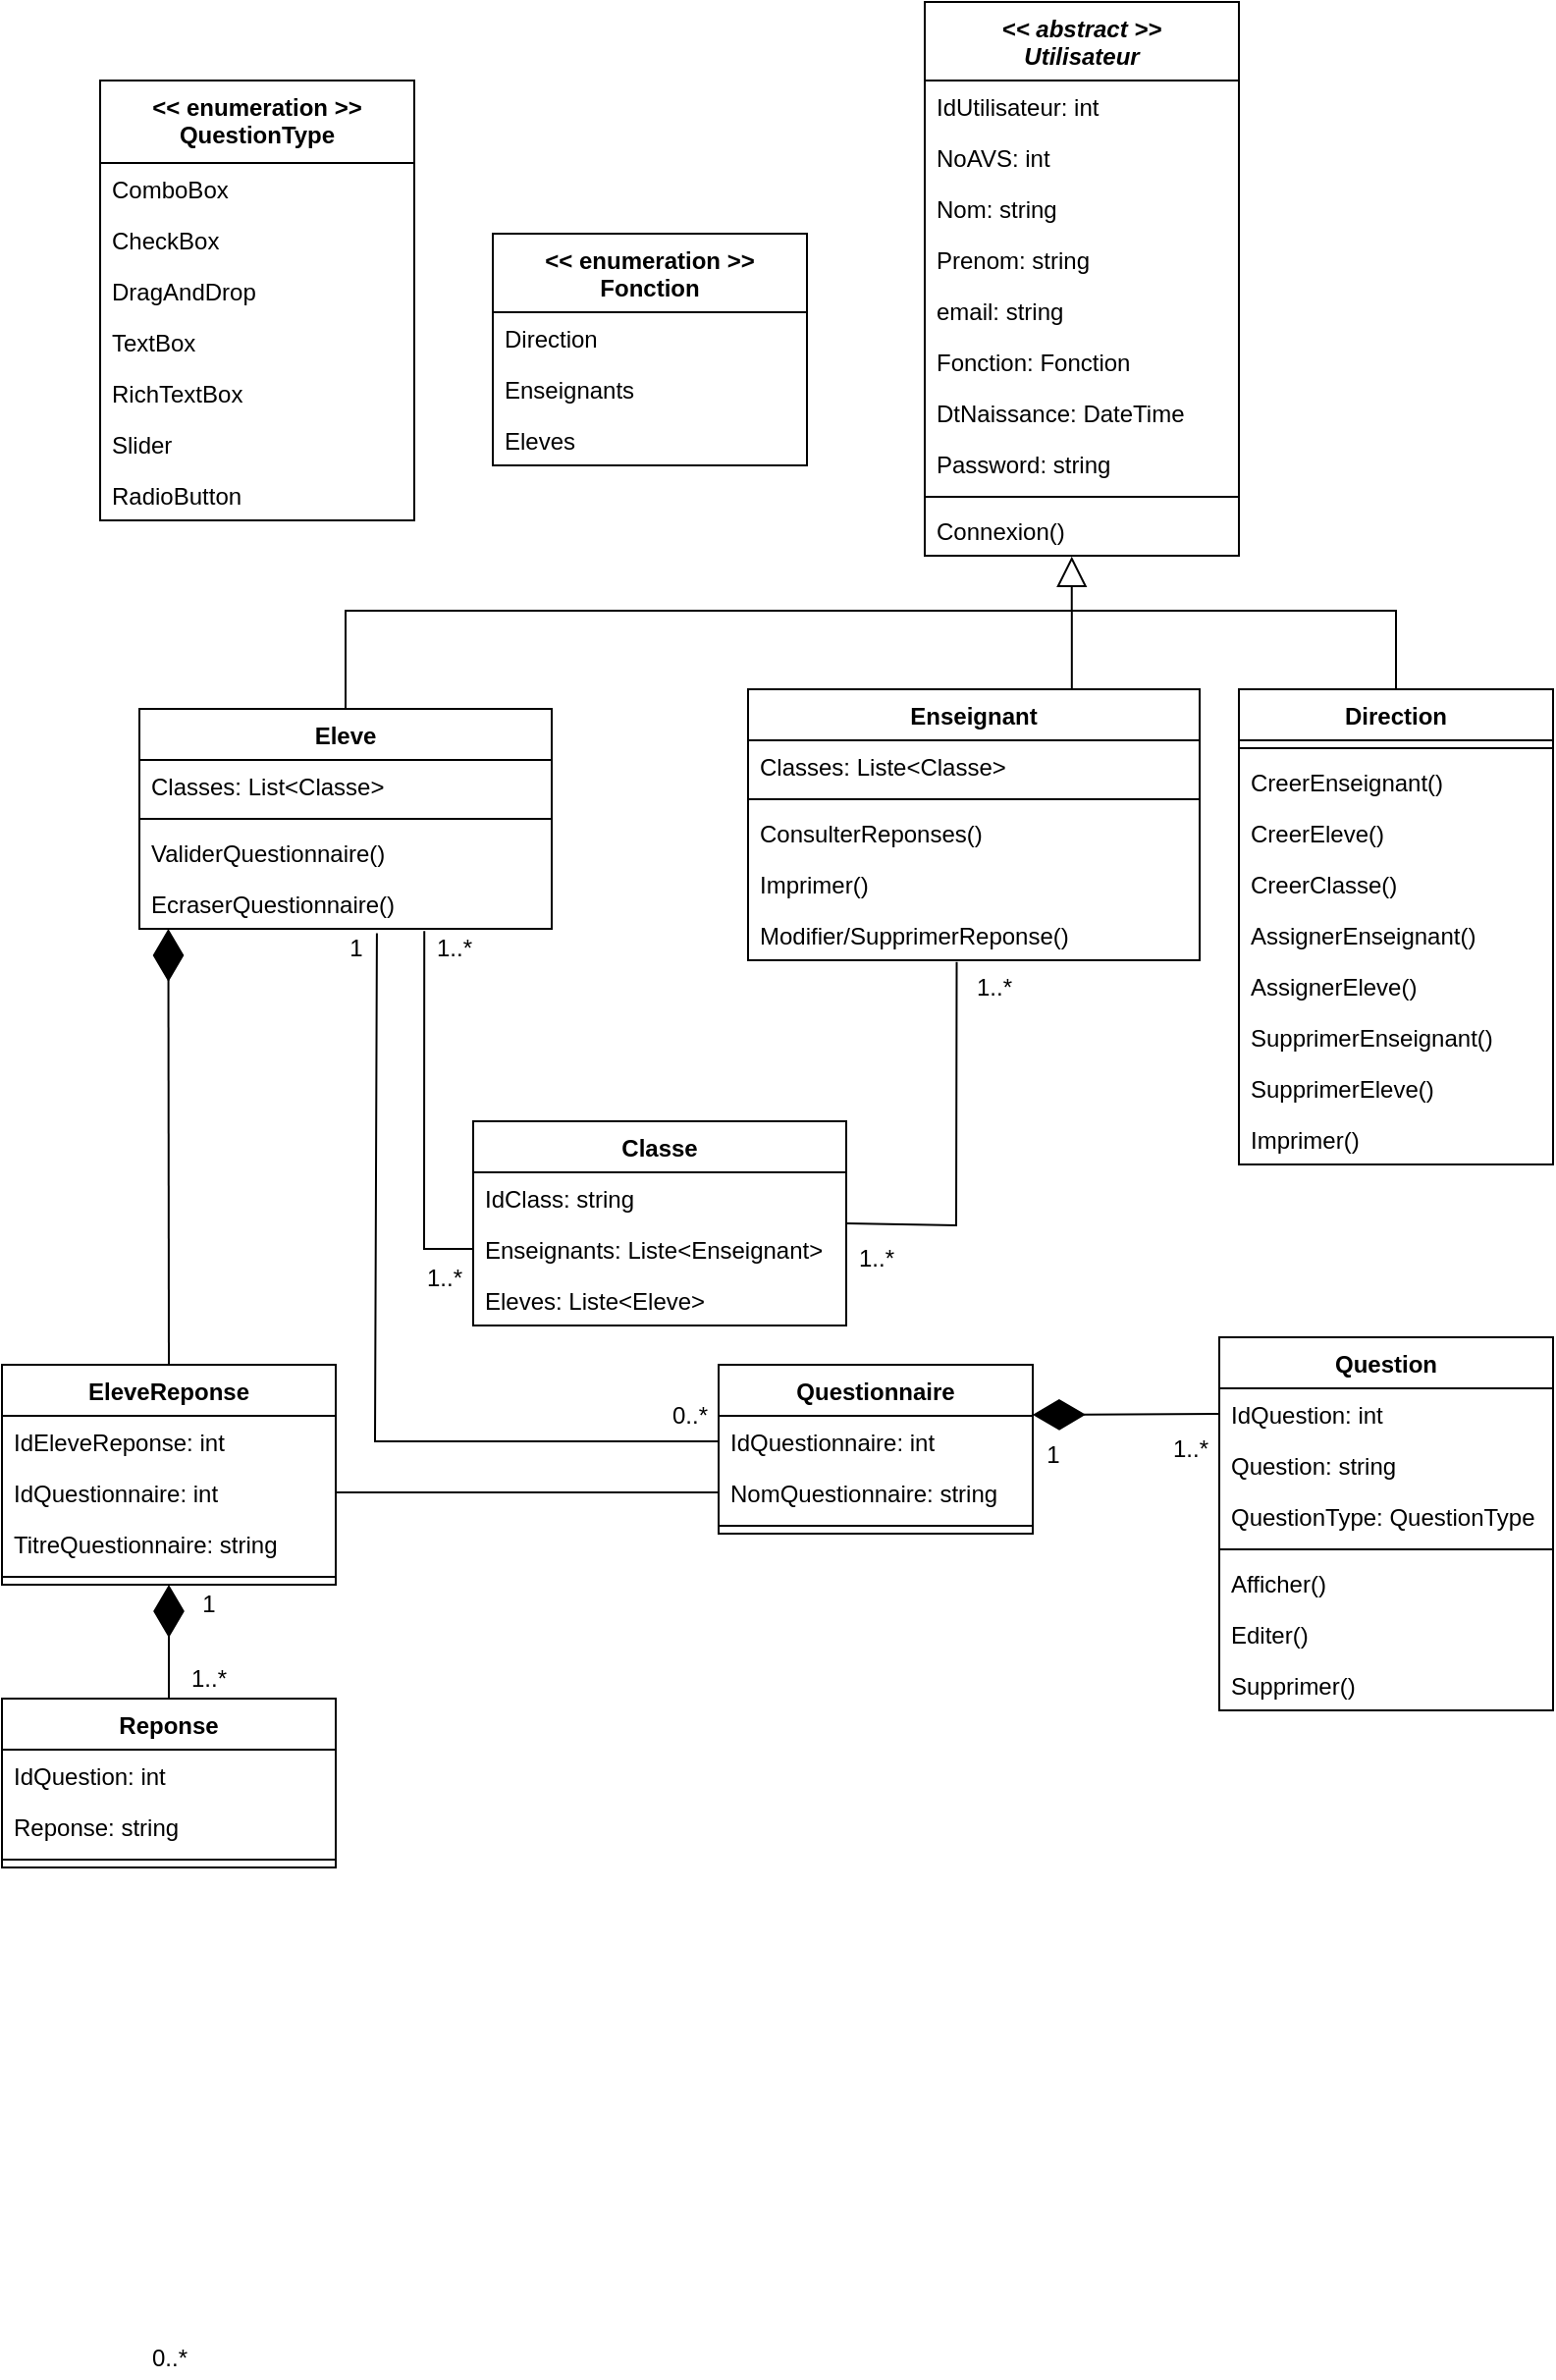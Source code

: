 <mxfile version="19.0.3" type="github">
  <diagram id="C5RBs43oDa-KdzZeNtuy" name="Page-1">
    <mxGraphModel dx="1337" dy="542" grid="1" gridSize="10" guides="1" tooltips="1" connect="1" arrows="1" fold="1" page="1" pageScale="1" pageWidth="827" pageHeight="1169" math="0" shadow="0">
      <root>
        <mxCell id="WIyWlLk6GJQsqaUBKTNV-0" />
        <mxCell id="WIyWlLk6GJQsqaUBKTNV-1" parent="WIyWlLk6GJQsqaUBKTNV-0" />
        <mxCell id="Zi9LIRQCBly2Rpeok-5_-23" value="Eleve" style="swimlane;fontStyle=1;align=center;verticalAlign=top;childLayout=stackLayout;horizontal=1;startSize=26;horizontalStack=0;resizeParent=1;resizeParentMax=0;resizeLast=0;collapsible=1;marginBottom=0;" parent="WIyWlLk6GJQsqaUBKTNV-1" vertex="1">
          <mxGeometry x="90" y="360" width="210" height="112" as="geometry" />
        </mxCell>
        <mxCell id="2w14g9TlOuWHbVfkqIbt-16" value="Classes: List&lt;Classe&gt;" style="text;strokeColor=none;fillColor=none;align=left;verticalAlign=top;spacingLeft=4;spacingRight=4;overflow=hidden;rotatable=0;points=[[0,0.5],[1,0.5]];portConstraint=eastwest;" parent="Zi9LIRQCBly2Rpeok-5_-23" vertex="1">
          <mxGeometry y="26" width="210" height="26" as="geometry" />
        </mxCell>
        <mxCell id="Zi9LIRQCBly2Rpeok-5_-25" value="" style="line;strokeWidth=1;fillColor=none;align=left;verticalAlign=middle;spacingTop=-1;spacingLeft=3;spacingRight=3;rotatable=0;labelPosition=right;points=[];portConstraint=eastwest;" parent="Zi9LIRQCBly2Rpeok-5_-23" vertex="1">
          <mxGeometry y="52" width="210" height="8" as="geometry" />
        </mxCell>
        <mxCell id="Zi9LIRQCBly2Rpeok-5_-34" value="ValiderQuestionnaire()" style="text;strokeColor=none;fillColor=none;align=left;verticalAlign=top;spacingLeft=4;spacingRight=4;overflow=hidden;rotatable=0;points=[[0,0.5],[1,0.5]];portConstraint=eastwest;" parent="Zi9LIRQCBly2Rpeok-5_-23" vertex="1">
          <mxGeometry y="60" width="210" height="26" as="geometry" />
        </mxCell>
        <mxCell id="Zi9LIRQCBly2Rpeok-5_-33" value="EcraserQuestionnaire()" style="text;strokeColor=none;fillColor=none;align=left;verticalAlign=top;spacingLeft=4;spacingRight=4;overflow=hidden;rotatable=0;points=[[0,0.5],[1,0.5]];portConstraint=eastwest;" parent="Zi9LIRQCBly2Rpeok-5_-23" vertex="1">
          <mxGeometry y="86" width="210" height="26" as="geometry" />
        </mxCell>
        <mxCell id="he9SxElErfdmWkTXxZOx-20" style="edgeStyle=orthogonalEdgeStyle;rounded=0;orthogonalLoop=1;jettySize=auto;html=1;endArrow=block;endFill=0;startSize=8;endSize=13;strokeWidth=1;entryX=0.468;entryY=1.015;entryDx=0;entryDy=0;entryPerimeter=0;exitX=0.717;exitY=0;exitDx=0;exitDy=0;exitPerimeter=0;" parent="WIyWlLk6GJQsqaUBKTNV-1" source="Zi9LIRQCBly2Rpeok-5_-35" target="N0oLhz5LSdT8tA_xuro_-6" edge="1">
          <mxGeometry relative="1" as="geometry">
            <mxPoint x="565" y="280" as="targetPoint" />
            <Array as="points" />
            <mxPoint x="570" y="349" as="sourcePoint" />
          </mxGeometry>
        </mxCell>
        <mxCell id="Zi9LIRQCBly2Rpeok-5_-35" value="Enseignant" style="swimlane;fontStyle=1;align=center;verticalAlign=top;childLayout=stackLayout;horizontal=1;startSize=26;horizontalStack=0;resizeParent=1;resizeParentMax=0;resizeLast=0;collapsible=1;marginBottom=0;" parent="WIyWlLk6GJQsqaUBKTNV-1" vertex="1">
          <mxGeometry x="400" y="350" width="230" height="138" as="geometry" />
        </mxCell>
        <mxCell id="2w14g9TlOuWHbVfkqIbt-33" value="Classes: Liste&lt;Classe&gt;" style="text;strokeColor=none;fillColor=none;align=left;verticalAlign=top;spacingLeft=4;spacingRight=4;overflow=hidden;rotatable=0;points=[[0,0.5],[1,0.5]];portConstraint=eastwest;" parent="Zi9LIRQCBly2Rpeok-5_-35" vertex="1">
          <mxGeometry y="26" width="230" height="26" as="geometry" />
        </mxCell>
        <mxCell id="Zi9LIRQCBly2Rpeok-5_-37" value="" style="line;strokeWidth=1;fillColor=none;align=left;verticalAlign=middle;spacingTop=-1;spacingLeft=3;spacingRight=3;rotatable=0;labelPosition=right;points=[];portConstraint=eastwest;" parent="Zi9LIRQCBly2Rpeok-5_-35" vertex="1">
          <mxGeometry y="52" width="230" height="8" as="geometry" />
        </mxCell>
        <mxCell id="Zi9LIRQCBly2Rpeok-5_-71" value="ConsulterReponses()" style="text;strokeColor=none;fillColor=none;align=left;verticalAlign=top;spacingLeft=4;spacingRight=4;overflow=hidden;rotatable=0;points=[[0,0.5],[1,0.5]];portConstraint=eastwest;" parent="Zi9LIRQCBly2Rpeok-5_-35" vertex="1">
          <mxGeometry y="60" width="230" height="26" as="geometry" />
        </mxCell>
        <mxCell id="N0oLhz5LSdT8tA_xuro_-26" value="Imprimer()" style="text;strokeColor=none;fillColor=none;align=left;verticalAlign=top;spacingLeft=4;spacingRight=4;overflow=hidden;rotatable=0;points=[[0,0.5],[1,0.5]];portConstraint=eastwest;" parent="Zi9LIRQCBly2Rpeok-5_-35" vertex="1">
          <mxGeometry y="86" width="230" height="26" as="geometry" />
        </mxCell>
        <mxCell id="Zi9LIRQCBly2Rpeok-5_-70" value="Modifier/SupprimerReponse()" style="text;strokeColor=none;fillColor=none;align=left;verticalAlign=top;spacingLeft=4;spacingRight=4;overflow=hidden;rotatable=0;points=[[0,0.5],[1,0.5]];portConstraint=eastwest;" parent="Zi9LIRQCBly2Rpeok-5_-35" vertex="1">
          <mxGeometry y="112" width="230" height="26" as="geometry" />
        </mxCell>
        <mxCell id="Zi9LIRQCBly2Rpeok-5_-55" value="Direction" style="swimlane;fontStyle=1;align=center;verticalAlign=top;childLayout=stackLayout;horizontal=1;startSize=26;horizontalStack=0;resizeParent=1;resizeParentMax=0;resizeLast=0;collapsible=1;marginBottom=0;" parent="WIyWlLk6GJQsqaUBKTNV-1" vertex="1">
          <mxGeometry x="650" y="350" width="160" height="242" as="geometry" />
        </mxCell>
        <mxCell id="Zi9LIRQCBly2Rpeok-5_-57" value="" style="line;strokeWidth=1;fillColor=none;align=left;verticalAlign=middle;spacingTop=-1;spacingLeft=3;spacingRight=3;rotatable=0;labelPosition=right;points=[];portConstraint=eastwest;" parent="Zi9LIRQCBly2Rpeok-5_-55" vertex="1">
          <mxGeometry y="26" width="160" height="8" as="geometry" />
        </mxCell>
        <mxCell id="Zi9LIRQCBly2Rpeok-5_-58" value="CreerEnseignant()" style="text;strokeColor=none;fillColor=none;align=left;verticalAlign=top;spacingLeft=4;spacingRight=4;overflow=hidden;rotatable=0;points=[[0,0.5],[1,0.5]];portConstraint=eastwest;" parent="Zi9LIRQCBly2Rpeok-5_-55" vertex="1">
          <mxGeometry y="34" width="160" height="26" as="geometry" />
        </mxCell>
        <mxCell id="Zi9LIRQCBly2Rpeok-5_-65" value="CreerEleve()" style="text;strokeColor=none;fillColor=none;align=left;verticalAlign=top;spacingLeft=4;spacingRight=4;overflow=hidden;rotatable=0;points=[[0,0.5],[1,0.5]];portConstraint=eastwest;" parent="Zi9LIRQCBly2Rpeok-5_-55" vertex="1">
          <mxGeometry y="60" width="160" height="26" as="geometry" />
        </mxCell>
        <mxCell id="Zi9LIRQCBly2Rpeok-5_-64" value="CreerClasse()" style="text;strokeColor=none;fillColor=none;align=left;verticalAlign=top;spacingLeft=4;spacingRight=4;overflow=hidden;rotatable=0;points=[[0,0.5],[1,0.5]];portConstraint=eastwest;" parent="Zi9LIRQCBly2Rpeok-5_-55" vertex="1">
          <mxGeometry y="86" width="160" height="26" as="geometry" />
        </mxCell>
        <mxCell id="Zi9LIRQCBly2Rpeok-5_-63" value="AssignerEnseignant()" style="text;strokeColor=none;fillColor=none;align=left;verticalAlign=top;spacingLeft=4;spacingRight=4;overflow=hidden;rotatable=0;points=[[0,0.5],[1,0.5]];portConstraint=eastwest;" parent="Zi9LIRQCBly2Rpeok-5_-55" vertex="1">
          <mxGeometry y="112" width="160" height="26" as="geometry" />
        </mxCell>
        <mxCell id="Zi9LIRQCBly2Rpeok-5_-67" value="AssignerEleve()" style="text;strokeColor=none;fillColor=none;align=left;verticalAlign=top;spacingLeft=4;spacingRight=4;overflow=hidden;rotatable=0;points=[[0,0.5],[1,0.5]];portConstraint=eastwest;" parent="Zi9LIRQCBly2Rpeok-5_-55" vertex="1">
          <mxGeometry y="138" width="160" height="26" as="geometry" />
        </mxCell>
        <mxCell id="Zi9LIRQCBly2Rpeok-5_-66" value="SupprimerEnseignant()" style="text;strokeColor=none;fillColor=none;align=left;verticalAlign=top;spacingLeft=4;spacingRight=4;overflow=hidden;rotatable=0;points=[[0,0.5],[1,0.5]];portConstraint=eastwest;" parent="Zi9LIRQCBly2Rpeok-5_-55" vertex="1">
          <mxGeometry y="164" width="160" height="26" as="geometry" />
        </mxCell>
        <mxCell id="Zi9LIRQCBly2Rpeok-5_-69" value="SupprimerEleve()" style="text;strokeColor=none;fillColor=none;align=left;verticalAlign=top;spacingLeft=4;spacingRight=4;overflow=hidden;rotatable=0;points=[[0,0.5],[1,0.5]];portConstraint=eastwest;" parent="Zi9LIRQCBly2Rpeok-5_-55" vertex="1">
          <mxGeometry y="190" width="160" height="26" as="geometry" />
        </mxCell>
        <mxCell id="N0oLhz5LSdT8tA_xuro_-27" value="Imprimer()" style="text;strokeColor=none;fillColor=none;align=left;verticalAlign=top;spacingLeft=4;spacingRight=4;overflow=hidden;rotatable=0;points=[[0,0.5],[1,0.5]];portConstraint=eastwest;" parent="Zi9LIRQCBly2Rpeok-5_-55" vertex="1">
          <mxGeometry y="216" width="160" height="26" as="geometry" />
        </mxCell>
        <mxCell id="Zi9LIRQCBly2Rpeok-5_-73" value="Question" style="swimlane;fontStyle=1;align=center;verticalAlign=top;childLayout=stackLayout;horizontal=1;startSize=26;horizontalStack=0;resizeParent=1;resizeParentMax=0;resizeLast=0;collapsible=1;marginBottom=0;" parent="WIyWlLk6GJQsqaUBKTNV-1" vertex="1">
          <mxGeometry x="640" y="680" width="170" height="190" as="geometry" />
        </mxCell>
        <mxCell id="Zi9LIRQCBly2Rpeok-5_-74" value="IdQuestion: int" style="text;strokeColor=none;fillColor=none;align=left;verticalAlign=top;spacingLeft=4;spacingRight=4;overflow=hidden;rotatable=0;points=[[0,0.5],[1,0.5]];portConstraint=eastwest;" parent="Zi9LIRQCBly2Rpeok-5_-73" vertex="1">
          <mxGeometry y="26" width="170" height="26" as="geometry" />
        </mxCell>
        <mxCell id="Zi9LIRQCBly2Rpeok-5_-78" value="Question: string" style="text;strokeColor=none;fillColor=none;align=left;verticalAlign=top;spacingLeft=4;spacingRight=4;overflow=hidden;rotatable=0;points=[[0,0.5],[1,0.5]];portConstraint=eastwest;" parent="Zi9LIRQCBly2Rpeok-5_-73" vertex="1">
          <mxGeometry y="52" width="170" height="26" as="geometry" />
        </mxCell>
        <mxCell id="Zi9LIRQCBly2Rpeok-5_-77" value="QuestionType: QuestionType" style="text;strokeColor=none;fillColor=none;align=left;verticalAlign=top;spacingLeft=4;spacingRight=4;overflow=hidden;rotatable=0;points=[[0,0.5],[1,0.5]];portConstraint=eastwest;" parent="Zi9LIRQCBly2Rpeok-5_-73" vertex="1">
          <mxGeometry y="78" width="170" height="26" as="geometry" />
        </mxCell>
        <mxCell id="Zi9LIRQCBly2Rpeok-5_-75" value="" style="line;strokeWidth=1;fillColor=none;align=left;verticalAlign=middle;spacingTop=-1;spacingLeft=3;spacingRight=3;rotatable=0;labelPosition=right;points=[];portConstraint=eastwest;" parent="Zi9LIRQCBly2Rpeok-5_-73" vertex="1">
          <mxGeometry y="104" width="170" height="8" as="geometry" />
        </mxCell>
        <mxCell id="Zi9LIRQCBly2Rpeok-5_-76" value="Afficher()" style="text;strokeColor=none;fillColor=none;align=left;verticalAlign=top;spacingLeft=4;spacingRight=4;overflow=hidden;rotatable=0;points=[[0,0.5],[1,0.5]];portConstraint=eastwest;" parent="Zi9LIRQCBly2Rpeok-5_-73" vertex="1">
          <mxGeometry y="112" width="170" height="26" as="geometry" />
        </mxCell>
        <mxCell id="Zi9LIRQCBly2Rpeok-5_-81" value="Editer()" style="text;strokeColor=none;fillColor=none;align=left;verticalAlign=top;spacingLeft=4;spacingRight=4;overflow=hidden;rotatable=0;points=[[0,0.5],[1,0.5]];portConstraint=eastwest;" parent="Zi9LIRQCBly2Rpeok-5_-73" vertex="1">
          <mxGeometry y="138" width="170" height="26" as="geometry" />
        </mxCell>
        <mxCell id="Zi9LIRQCBly2Rpeok-5_-80" value="Supprimer()" style="text;strokeColor=none;fillColor=none;align=left;verticalAlign=top;spacingLeft=4;spacingRight=4;overflow=hidden;rotatable=0;points=[[0,0.5],[1,0.5]];portConstraint=eastwest;" parent="Zi9LIRQCBly2Rpeok-5_-73" vertex="1">
          <mxGeometry y="164" width="170" height="26" as="geometry" />
        </mxCell>
        <mxCell id="Zi9LIRQCBly2Rpeok-5_-86" value="EleveReponse" style="swimlane;fontStyle=1;align=center;verticalAlign=top;childLayout=stackLayout;horizontal=1;startSize=26;horizontalStack=0;resizeParent=1;resizeParentMax=0;resizeLast=0;collapsible=1;marginBottom=0;" parent="WIyWlLk6GJQsqaUBKTNV-1" vertex="1">
          <mxGeometry x="20" y="694" width="170" height="112" as="geometry" />
        </mxCell>
        <mxCell id="Zi9LIRQCBly2Rpeok-5_-87" value="IdEleveReponse: int" style="text;strokeColor=none;fillColor=none;align=left;verticalAlign=top;spacingLeft=4;spacingRight=4;overflow=hidden;rotatable=0;points=[[0,0.5],[1,0.5]];portConstraint=eastwest;" parent="Zi9LIRQCBly2Rpeok-5_-86" vertex="1">
          <mxGeometry y="26" width="170" height="26" as="geometry" />
        </mxCell>
        <mxCell id="Zi9LIRQCBly2Rpeok-5_-94" value="IdQuestionnaire: int" style="text;strokeColor=none;fillColor=none;align=left;verticalAlign=top;spacingLeft=4;spacingRight=4;overflow=hidden;rotatable=0;points=[[0,0.5],[1,0.5]];portConstraint=eastwest;" parent="Zi9LIRQCBly2Rpeok-5_-86" vertex="1">
          <mxGeometry y="52" width="170" height="26" as="geometry" />
        </mxCell>
        <mxCell id="sEYmlVfHwyHl0va8u9Fq-11" value="TitreQuestionnaire: string" style="text;strokeColor=none;fillColor=none;align=left;verticalAlign=top;spacingLeft=4;spacingRight=4;overflow=hidden;rotatable=0;points=[[0,0.5],[1,0.5]];portConstraint=eastwest;" parent="Zi9LIRQCBly2Rpeok-5_-86" vertex="1">
          <mxGeometry y="78" width="170" height="26" as="geometry" />
        </mxCell>
        <mxCell id="Zi9LIRQCBly2Rpeok-5_-88" value="" style="line;strokeWidth=1;fillColor=none;align=left;verticalAlign=middle;spacingTop=-1;spacingLeft=3;spacingRight=3;rotatable=0;labelPosition=right;points=[];portConstraint=eastwest;" parent="Zi9LIRQCBly2Rpeok-5_-86" vertex="1">
          <mxGeometry y="104" width="170" height="8" as="geometry" />
        </mxCell>
        <mxCell id="Zi9LIRQCBly2Rpeok-5_-98" value="" style="endArrow=none;html=1;rounded=0;entryX=0.462;entryY=1.032;entryDx=0;entryDy=0;exitX=1;exitY=0.5;exitDx=0;exitDy=0;startArrow=none;entryPerimeter=0;" parent="WIyWlLk6GJQsqaUBKTNV-1" source="Zi9LIRQCBly2Rpeok-5_-46" target="Zi9LIRQCBly2Rpeok-5_-70" edge="1">
          <mxGeometry width="50" height="50" relative="1" as="geometry">
            <mxPoint x="230" y="1065" as="sourcePoint" />
            <mxPoint x="520" y="1039" as="targetPoint" />
            <Array as="points">
              <mxPoint x="506" y="623" />
            </Array>
          </mxGeometry>
        </mxCell>
        <mxCell id="he9SxElErfdmWkTXxZOx-0" value="&lt;&lt; enumeration &gt;&gt;&#xa;Fonction" style="swimlane;fontStyle=1;align=center;verticalAlign=top;childLayout=stackLayout;horizontal=1;startSize=40;horizontalStack=0;resizeParent=1;resizeParentMax=0;resizeLast=0;collapsible=1;marginBottom=0;" parent="WIyWlLk6GJQsqaUBKTNV-1" vertex="1">
          <mxGeometry x="270" y="118" width="160" height="118" as="geometry" />
        </mxCell>
        <mxCell id="he9SxElErfdmWkTXxZOx-1" value="Direction" style="text;strokeColor=none;fillColor=none;align=left;verticalAlign=top;spacingLeft=4;spacingRight=4;overflow=hidden;rotatable=0;points=[[0,0.5],[1,0.5]];portConstraint=eastwest;" parent="he9SxElErfdmWkTXxZOx-0" vertex="1">
          <mxGeometry y="40" width="160" height="26" as="geometry" />
        </mxCell>
        <mxCell id="he9SxElErfdmWkTXxZOx-5" value="Enseignants" style="text;strokeColor=none;fillColor=none;align=left;verticalAlign=top;spacingLeft=4;spacingRight=4;overflow=hidden;rotatable=0;points=[[0,0.5],[1,0.5]];portConstraint=eastwest;" parent="he9SxElErfdmWkTXxZOx-0" vertex="1">
          <mxGeometry y="66" width="160" height="26" as="geometry" />
        </mxCell>
        <mxCell id="he9SxElErfdmWkTXxZOx-4" value="Eleves" style="text;strokeColor=none;fillColor=none;align=left;verticalAlign=top;spacingLeft=4;spacingRight=4;overflow=hidden;rotatable=0;points=[[0,0.5],[1,0.5]];portConstraint=eastwest;" parent="he9SxElErfdmWkTXxZOx-0" vertex="1">
          <mxGeometry y="92" width="160" height="26" as="geometry" />
        </mxCell>
        <mxCell id="he9SxElErfdmWkTXxZOx-8" value="" style="endArrow=none;html=1;rounded=0;entryX=0.5;entryY=0;entryDx=0;entryDy=0;" parent="WIyWlLk6GJQsqaUBKTNV-1" target="Zi9LIRQCBly2Rpeok-5_-55" edge="1">
          <mxGeometry width="50" height="50" relative="1" as="geometry">
            <mxPoint x="560" y="310" as="sourcePoint" />
            <mxPoint x="610" y="290" as="targetPoint" />
            <Array as="points">
              <mxPoint x="730" y="310" />
            </Array>
          </mxGeometry>
        </mxCell>
        <mxCell id="he9SxElErfdmWkTXxZOx-9" value="" style="endArrow=none;html=1;rounded=0;startSize=8;endSize=13;strokeWidth=1;exitX=0.5;exitY=0;exitDx=0;exitDy=0;" parent="WIyWlLk6GJQsqaUBKTNV-1" source="Zi9LIRQCBly2Rpeok-5_-23" edge="1">
          <mxGeometry width="50" height="50" relative="1" as="geometry">
            <mxPoint x="540" y="340" as="sourcePoint" />
            <mxPoint x="570" y="310" as="targetPoint" />
            <Array as="points">
              <mxPoint x="195" y="310" />
            </Array>
          </mxGeometry>
        </mxCell>
        <mxCell id="2w14g9TlOuWHbVfkqIbt-2" value="Questionnaire" style="swimlane;fontStyle=1;align=center;verticalAlign=top;childLayout=stackLayout;horizontal=1;startSize=26;horizontalStack=0;resizeParent=1;resizeParentMax=0;resizeLast=0;collapsible=1;marginBottom=0;strokeWidth=1;" parent="WIyWlLk6GJQsqaUBKTNV-1" vertex="1">
          <mxGeometry x="385" y="694" width="160" height="86" as="geometry" />
        </mxCell>
        <mxCell id="2w14g9TlOuWHbVfkqIbt-3" value="IdQuestionnaire: int" style="text;strokeColor=none;fillColor=none;align=left;verticalAlign=top;spacingLeft=4;spacingRight=4;overflow=hidden;rotatable=0;points=[[0,0.5],[1,0.5]];portConstraint=eastwest;" parent="2w14g9TlOuWHbVfkqIbt-2" vertex="1">
          <mxGeometry y="26" width="160" height="26" as="geometry" />
        </mxCell>
        <mxCell id="N0oLhz5LSdT8tA_xuro_-23" value="NomQuestionnaire: string" style="text;strokeColor=none;fillColor=none;align=left;verticalAlign=top;spacingLeft=4;spacingRight=4;overflow=hidden;rotatable=0;points=[[0,0.5],[1,0.5]];portConstraint=eastwest;" parent="2w14g9TlOuWHbVfkqIbt-2" vertex="1">
          <mxGeometry y="52" width="160" height="26" as="geometry" />
        </mxCell>
        <mxCell id="2w14g9TlOuWHbVfkqIbt-4" value="" style="line;strokeWidth=1;fillColor=none;align=left;verticalAlign=middle;spacingTop=-1;spacingLeft=3;spacingRight=3;rotatable=0;labelPosition=right;points=[];portConstraint=eastwest;" parent="2w14g9TlOuWHbVfkqIbt-2" vertex="1">
          <mxGeometry y="78" width="160" height="8" as="geometry" />
        </mxCell>
        <mxCell id="2w14g9TlOuWHbVfkqIbt-6" value="" style="endArrow=diamondThin;endFill=1;endSize=24;html=1;rounded=0;exitX=0;exitY=0.5;exitDx=0;exitDy=0;" parent="WIyWlLk6GJQsqaUBKTNV-1" source="Zi9LIRQCBly2Rpeok-5_-74" edge="1">
          <mxGeometry width="160" relative="1" as="geometry">
            <mxPoint x="625" y="719.47" as="sourcePoint" />
            <mxPoint x="545" y="719.47" as="targetPoint" />
          </mxGeometry>
        </mxCell>
        <mxCell id="2w14g9TlOuWHbVfkqIbt-9" value="0..*" style="text;html=1;align=center;verticalAlign=middle;resizable=0;points=[];autosize=1;strokeColor=none;fillColor=none;" parent="WIyWlLk6GJQsqaUBKTNV-1" vertex="1">
          <mxGeometry x="90" y="1190" width="30" height="20" as="geometry" />
        </mxCell>
        <mxCell id="2w14g9TlOuWHbVfkqIbt-11" value="1..*" style="text;html=1;align=center;verticalAlign=middle;resizable=0;points=[];autosize=1;strokeColor=none;fillColor=none;" parent="WIyWlLk6GJQsqaUBKTNV-1" vertex="1">
          <mxGeometry x="235" y="472" width="30" height="20" as="geometry" />
        </mxCell>
        <mxCell id="2w14g9TlOuWHbVfkqIbt-13" value="1" style="text;html=1;align=center;verticalAlign=middle;resizable=0;points=[];autosize=1;strokeColor=none;fillColor=none;" parent="WIyWlLk6GJQsqaUBKTNV-1" vertex="1">
          <mxGeometry x="190" y="472" width="20" height="20" as="geometry" />
        </mxCell>
        <mxCell id="2w14g9TlOuWHbVfkqIbt-14" value="1..*" style="text;html=1;align=center;verticalAlign=middle;resizable=0;points=[];autosize=1;strokeColor=none;fillColor=none;" parent="WIyWlLk6GJQsqaUBKTNV-1" vertex="1">
          <mxGeometry x="110" y="844" width="30" height="20" as="geometry" />
        </mxCell>
        <mxCell id="2w14g9TlOuWHbVfkqIbt-15" value="1" style="text;html=1;align=center;verticalAlign=middle;resizable=0;points=[];autosize=1;strokeColor=none;fillColor=none;" parent="WIyWlLk6GJQsqaUBKTNV-1" vertex="1">
          <mxGeometry x="115" y="806" width="20" height="20" as="geometry" />
        </mxCell>
        <mxCell id="2w14g9TlOuWHbVfkqIbt-17" value="" style="endArrow=none;html=1;rounded=0;exitX=0;exitY=0.5;exitDx=0;exitDy=0;entryX=0.576;entryY=1.088;entryDx=0;entryDy=0;entryPerimeter=0;" parent="WIyWlLk6GJQsqaUBKTNV-1" source="2w14g9TlOuWHbVfkqIbt-3" target="Zi9LIRQCBly2Rpeok-5_-33" edge="1">
          <mxGeometry width="50" height="50" relative="1" as="geometry">
            <mxPoint x="280" y="880" as="sourcePoint" />
            <mxPoint x="210" y="790" as="targetPoint" />
            <Array as="points">
              <mxPoint x="210" y="733" />
            </Array>
          </mxGeometry>
        </mxCell>
        <mxCell id="2w14g9TlOuWHbVfkqIbt-19" value="0..*" style="text;html=1;align=center;verticalAlign=middle;resizable=0;points=[];autosize=1;strokeColor=none;fillColor=none;" parent="WIyWlLk6GJQsqaUBKTNV-1" vertex="1">
          <mxGeometry x="355" y="710" width="30" height="20" as="geometry" />
        </mxCell>
        <mxCell id="2w14g9TlOuWHbVfkqIbt-22" value="&lt;&lt; enumeration &gt;&gt;&#xa;QuestionType" style="swimlane;fontStyle=1;align=center;verticalAlign=top;childLayout=stackLayout;horizontal=1;startSize=42;horizontalStack=0;resizeParent=1;resizeParentMax=0;resizeLast=0;collapsible=1;marginBottom=0;strokeWidth=1;" parent="WIyWlLk6GJQsqaUBKTNV-1" vertex="1">
          <mxGeometry x="70" y="40" width="160" height="224" as="geometry" />
        </mxCell>
        <mxCell id="2w14g9TlOuWHbVfkqIbt-23" value="ComboBox" style="text;strokeColor=none;fillColor=none;align=left;verticalAlign=top;spacingLeft=4;spacingRight=4;overflow=hidden;rotatable=0;points=[[0,0.5],[1,0.5]];portConstraint=eastwest;" parent="2w14g9TlOuWHbVfkqIbt-22" vertex="1">
          <mxGeometry y="42" width="160" height="26" as="geometry" />
        </mxCell>
        <mxCell id="2w14g9TlOuWHbVfkqIbt-29" value="CheckBox" style="text;strokeColor=none;fillColor=none;align=left;verticalAlign=top;spacingLeft=4;spacingRight=4;overflow=hidden;rotatable=0;points=[[0,0.5],[1,0.5]];portConstraint=eastwest;" parent="2w14g9TlOuWHbVfkqIbt-22" vertex="1">
          <mxGeometry y="68" width="160" height="26" as="geometry" />
        </mxCell>
        <mxCell id="2w14g9TlOuWHbVfkqIbt-27" value="DragAndDrop" style="text;strokeColor=none;fillColor=none;align=left;verticalAlign=top;spacingLeft=4;spacingRight=4;overflow=hidden;rotatable=0;points=[[0,0.5],[1,0.5]];portConstraint=eastwest;" parent="2w14g9TlOuWHbVfkqIbt-22" vertex="1">
          <mxGeometry y="94" width="160" height="26" as="geometry" />
        </mxCell>
        <mxCell id="2w14g9TlOuWHbVfkqIbt-26" value="TextBox" style="text;strokeColor=none;fillColor=none;align=left;verticalAlign=top;spacingLeft=4;spacingRight=4;overflow=hidden;rotatable=0;points=[[0,0.5],[1,0.5]];portConstraint=eastwest;" parent="2w14g9TlOuWHbVfkqIbt-22" vertex="1">
          <mxGeometry y="120" width="160" height="26" as="geometry" />
        </mxCell>
        <mxCell id="2w14g9TlOuWHbVfkqIbt-30" value="RichTextBox" style="text;strokeColor=none;fillColor=none;align=left;verticalAlign=top;spacingLeft=4;spacingRight=4;overflow=hidden;rotatable=0;points=[[0,0.5],[1,0.5]];portConstraint=eastwest;" parent="2w14g9TlOuWHbVfkqIbt-22" vertex="1">
          <mxGeometry y="146" width="160" height="26" as="geometry" />
        </mxCell>
        <mxCell id="2w14g9TlOuWHbVfkqIbt-31" value="Slider" style="text;strokeColor=none;fillColor=none;align=left;verticalAlign=top;spacingLeft=4;spacingRight=4;overflow=hidden;rotatable=0;points=[[0,0.5],[1,0.5]];portConstraint=eastwest;" parent="2w14g9TlOuWHbVfkqIbt-22" vertex="1">
          <mxGeometry y="172" width="160" height="26" as="geometry" />
        </mxCell>
        <mxCell id="N0oLhz5LSdT8tA_xuro_-22" value="RadioButton" style="text;strokeColor=none;fillColor=none;align=left;verticalAlign=top;spacingLeft=4;spacingRight=4;overflow=hidden;rotatable=0;points=[[0,0.5],[1,0.5]];portConstraint=eastwest;" parent="2w14g9TlOuWHbVfkqIbt-22" vertex="1">
          <mxGeometry y="198" width="160" height="26" as="geometry" />
        </mxCell>
        <mxCell id="N0oLhz5LSdT8tA_xuro_-0" value="1..*" style="text;html=1;align=center;verticalAlign=middle;resizable=0;points=[];autosize=1;strokeColor=none;fillColor=none;" parent="WIyWlLk6GJQsqaUBKTNV-1" vertex="1">
          <mxGeometry x="230" y="640" width="30" height="20" as="geometry" />
        </mxCell>
        <mxCell id="N0oLhz5LSdT8tA_xuro_-3" value="&lt;&lt; abstract &gt;&gt;&#xa;Utilisateur" style="swimlane;fontStyle=3;align=center;verticalAlign=top;childLayout=stackLayout;horizontal=1;startSize=40;horizontalStack=0;resizeParent=1;resizeParentMax=0;resizeLast=0;collapsible=1;marginBottom=0;" parent="WIyWlLk6GJQsqaUBKTNV-1" vertex="1">
          <mxGeometry x="490" width="160" height="282" as="geometry" />
        </mxCell>
        <mxCell id="N0oLhz5LSdT8tA_xuro_-4" value="IdUtilisateur: int" style="text;strokeColor=none;fillColor=none;align=left;verticalAlign=top;spacingLeft=4;spacingRight=4;overflow=hidden;rotatable=0;points=[[0,0.5],[1,0.5]];portConstraint=eastwest;" parent="N0oLhz5LSdT8tA_xuro_-3" vertex="1">
          <mxGeometry y="40" width="160" height="26" as="geometry" />
        </mxCell>
        <mxCell id="he9SxElErfdmWkTXxZOx-17" value="NoAVS: int" style="text;strokeColor=none;fillColor=none;align=left;verticalAlign=top;spacingLeft=4;spacingRight=4;overflow=hidden;rotatable=0;points=[[0,0.5],[1,0.5]];portConstraint=eastwest;" parent="N0oLhz5LSdT8tA_xuro_-3" vertex="1">
          <mxGeometry y="66" width="160" height="26" as="geometry" />
        </mxCell>
        <mxCell id="he9SxElErfdmWkTXxZOx-11" value="Nom: string" style="text;strokeColor=none;fillColor=none;align=left;verticalAlign=top;spacingLeft=4;spacingRight=4;overflow=hidden;rotatable=0;points=[[0,0.5],[1,0.5]];portConstraint=eastwest;" parent="N0oLhz5LSdT8tA_xuro_-3" vertex="1">
          <mxGeometry y="92" width="160" height="26" as="geometry" />
        </mxCell>
        <mxCell id="he9SxElErfdmWkTXxZOx-16" value="Prenom: string" style="text;strokeColor=none;fillColor=none;align=left;verticalAlign=top;spacingLeft=4;spacingRight=4;overflow=hidden;rotatable=0;points=[[0,0.5],[1,0.5]];portConstraint=eastwest;" parent="N0oLhz5LSdT8tA_xuro_-3" vertex="1">
          <mxGeometry y="118" width="160" height="26" as="geometry" />
        </mxCell>
        <mxCell id="N0oLhz5LSdT8tA_xuro_-1" value="email: string" style="text;strokeColor=none;fillColor=none;align=left;verticalAlign=top;spacingLeft=4;spacingRight=4;overflow=hidden;rotatable=0;points=[[0,0.5],[1,0.5]];portConstraint=eastwest;" parent="N0oLhz5LSdT8tA_xuro_-3" vertex="1">
          <mxGeometry y="144" width="160" height="26" as="geometry" />
        </mxCell>
        <mxCell id="he9SxElErfdmWkTXxZOx-14" value="Fonction: Fonction" style="text;strokeColor=none;fillColor=none;align=left;verticalAlign=top;spacingLeft=4;spacingRight=4;overflow=hidden;rotatable=0;points=[[0,0.5],[1,0.5]];portConstraint=eastwest;" parent="N0oLhz5LSdT8tA_xuro_-3" vertex="1">
          <mxGeometry y="170" width="160" height="26" as="geometry" />
        </mxCell>
        <mxCell id="he9SxElErfdmWkTXxZOx-15" value="DtNaissance: DateTime" style="text;strokeColor=none;fillColor=none;align=left;verticalAlign=top;spacingLeft=4;spacingRight=4;overflow=hidden;rotatable=0;points=[[0,0.5],[1,0.5]];portConstraint=eastwest;" parent="N0oLhz5LSdT8tA_xuro_-3" vertex="1">
          <mxGeometry y="196" width="160" height="26" as="geometry" />
        </mxCell>
        <mxCell id="N0oLhz5LSdT8tA_xuro_-2" value="Password: string" style="text;strokeColor=none;fillColor=none;align=left;verticalAlign=top;spacingLeft=4;spacingRight=4;overflow=hidden;rotatable=0;points=[[0,0.5],[1,0.5]];portConstraint=eastwest;" parent="N0oLhz5LSdT8tA_xuro_-3" vertex="1">
          <mxGeometry y="222" width="160" height="26" as="geometry" />
        </mxCell>
        <mxCell id="N0oLhz5LSdT8tA_xuro_-5" value="" style="line;strokeWidth=1;fillColor=none;align=left;verticalAlign=middle;spacingTop=-1;spacingLeft=3;spacingRight=3;rotatable=0;labelPosition=right;points=[];portConstraint=eastwest;" parent="N0oLhz5LSdT8tA_xuro_-3" vertex="1">
          <mxGeometry y="248" width="160" height="8" as="geometry" />
        </mxCell>
        <mxCell id="N0oLhz5LSdT8tA_xuro_-6" value="Connexion()" style="text;strokeColor=none;fillColor=none;align=left;verticalAlign=top;spacingLeft=4;spacingRight=4;overflow=hidden;rotatable=0;points=[[0,0.5],[1,0.5]];portConstraint=eastwest;" parent="N0oLhz5LSdT8tA_xuro_-3" vertex="1">
          <mxGeometry y="256" width="160" height="26" as="geometry" />
        </mxCell>
        <mxCell id="N0oLhz5LSdT8tA_xuro_-20" value="" style="rounded=0;orthogonalLoop=1;jettySize=auto;html=1;entryX=0;entryY=0.5;entryDx=0;entryDy=0;endArrow=none;endFill=0;exitX=0.691;exitY=1.045;exitDx=0;exitDy=0;exitPerimeter=0;" parent="WIyWlLk6GJQsqaUBKTNV-1" source="Zi9LIRQCBly2Rpeok-5_-33" target="2w14g9TlOuWHbVfkqIbt-21" edge="1">
          <mxGeometry relative="1" as="geometry">
            <mxPoint x="140" y="787" as="sourcePoint" />
            <Array as="points">
              <mxPoint x="235" y="635" />
            </Array>
          </mxGeometry>
        </mxCell>
        <mxCell id="sEYmlVfHwyHl0va8u9Fq-0" value="" style="endArrow=diamondThin;endFill=1;endSize=24;html=1;rounded=0;exitX=0.5;exitY=0;exitDx=0;exitDy=0;" parent="WIyWlLk6GJQsqaUBKTNV-1" source="Zi9LIRQCBly2Rpeok-5_-86" edge="1">
          <mxGeometry width="160" relative="1" as="geometry">
            <mxPoint x="104.74" y="597" as="sourcePoint" />
            <mxPoint x="104.74" y="472" as="targetPoint" />
          </mxGeometry>
        </mxCell>
        <mxCell id="Zi9LIRQCBly2Rpeok-5_-46" value="Classe" style="swimlane;fontStyle=1;align=center;verticalAlign=top;childLayout=stackLayout;horizontal=1;startSize=26;horizontalStack=0;resizeParent=1;resizeParentMax=0;resizeLast=0;collapsible=1;marginBottom=0;" parent="WIyWlLk6GJQsqaUBKTNV-1" vertex="1">
          <mxGeometry x="260" y="570" width="190" height="104" as="geometry" />
        </mxCell>
        <mxCell id="Zi9LIRQCBly2Rpeok-5_-51" value="IdClass: string" style="text;strokeColor=none;fillColor=none;align=left;verticalAlign=top;spacingLeft=4;spacingRight=4;overflow=hidden;rotatable=0;points=[[0,0.5],[1,0.5]];portConstraint=eastwest;" parent="Zi9LIRQCBly2Rpeok-5_-46" vertex="1">
          <mxGeometry y="26" width="190" height="26" as="geometry" />
        </mxCell>
        <mxCell id="2w14g9TlOuWHbVfkqIbt-21" value="Enseignants: Liste&lt;Enseignant&gt;" style="text;strokeColor=none;fillColor=none;align=left;verticalAlign=top;spacingLeft=4;spacingRight=4;overflow=hidden;rotatable=0;points=[[0,0.5],[1,0.5]];portConstraint=eastwest;" parent="Zi9LIRQCBly2Rpeok-5_-46" vertex="1">
          <mxGeometry y="52" width="190" height="26" as="geometry" />
        </mxCell>
        <mxCell id="Zi9LIRQCBly2Rpeok-5_-52" value="Eleves: Liste&lt;Eleve&gt;" style="text;strokeColor=none;fillColor=none;align=left;verticalAlign=top;spacingLeft=4;spacingRight=4;overflow=hidden;rotatable=0;points=[[0,0.5],[1,0.5]];portConstraint=eastwest;" parent="Zi9LIRQCBly2Rpeok-5_-46" vertex="1">
          <mxGeometry y="78" width="190" height="26" as="geometry" />
        </mxCell>
        <mxCell id="sEYmlVfHwyHl0va8u9Fq-3" value="Reponse" style="swimlane;fontStyle=1;align=center;verticalAlign=top;childLayout=stackLayout;horizontal=1;startSize=26;horizontalStack=0;resizeParent=1;resizeParentMax=0;resizeLast=0;collapsible=1;marginBottom=0;strokeWidth=1;" parent="WIyWlLk6GJQsqaUBKTNV-1" vertex="1">
          <mxGeometry x="20" y="864" width="170" height="86" as="geometry" />
        </mxCell>
        <mxCell id="sEYmlVfHwyHl0va8u9Fq-7" value="IdQuestion: int" style="text;strokeColor=none;fillColor=none;align=left;verticalAlign=top;spacingLeft=4;spacingRight=4;overflow=hidden;rotatable=0;points=[[0,0.5],[1,0.5]];portConstraint=eastwest;" parent="sEYmlVfHwyHl0va8u9Fq-3" vertex="1">
          <mxGeometry y="26" width="170" height="26" as="geometry" />
        </mxCell>
        <mxCell id="sEYmlVfHwyHl0va8u9Fq-5" value="Reponse: string" style="text;strokeColor=none;fillColor=none;align=left;verticalAlign=top;spacingLeft=4;spacingRight=4;overflow=hidden;rotatable=0;points=[[0,0.5],[1,0.5]];portConstraint=eastwest;" parent="sEYmlVfHwyHl0va8u9Fq-3" vertex="1">
          <mxGeometry y="52" width="170" height="26" as="geometry" />
        </mxCell>
        <mxCell id="sEYmlVfHwyHl0va8u9Fq-6" value="" style="line;strokeWidth=1;fillColor=none;align=left;verticalAlign=middle;spacingTop=-1;spacingLeft=3;spacingRight=3;rotatable=0;labelPosition=right;points=[];portConstraint=eastwest;" parent="sEYmlVfHwyHl0va8u9Fq-3" vertex="1">
          <mxGeometry y="78" width="170" height="8" as="geometry" />
        </mxCell>
        <mxCell id="sEYmlVfHwyHl0va8u9Fq-9" style="edgeStyle=orthogonalEdgeStyle;rounded=0;orthogonalLoop=1;jettySize=auto;html=1;startArrow=none;startFill=0;endArrow=none;endFill=0;" parent="WIyWlLk6GJQsqaUBKTNV-1" source="Zi9LIRQCBly2Rpeok-5_-94" target="N0oLhz5LSdT8tA_xuro_-23" edge="1">
          <mxGeometry relative="1" as="geometry" />
        </mxCell>
        <mxCell id="sEYmlVfHwyHl0va8u9Fq-10" value="" style="endArrow=diamondThin;endFill=1;endSize=24;html=1;rounded=0;exitX=0.5;exitY=0;exitDx=0;exitDy=0;entryX=0.5;entryY=1;entryDx=0;entryDy=0;" parent="WIyWlLk6GJQsqaUBKTNV-1" source="sEYmlVfHwyHl0va8u9Fq-3" target="Zi9LIRQCBly2Rpeok-5_-86" edge="1">
          <mxGeometry width="160" relative="1" as="geometry">
            <mxPoint x="197.5" y="800" as="sourcePoint" />
            <mxPoint x="102.5" y="800.47" as="targetPoint" />
          </mxGeometry>
        </mxCell>
        <mxCell id="sEYmlVfHwyHl0va8u9Fq-12" value="1..*" style="text;html=1;align=center;verticalAlign=middle;resizable=0;points=[];autosize=1;strokeColor=none;fillColor=none;" parent="WIyWlLk6GJQsqaUBKTNV-1" vertex="1">
          <mxGeometry x="510" y="492" width="30" height="20" as="geometry" />
        </mxCell>
        <mxCell id="sEYmlVfHwyHl0va8u9Fq-13" value="1..*" style="text;html=1;align=center;verticalAlign=middle;resizable=0;points=[];autosize=1;strokeColor=none;fillColor=none;" parent="WIyWlLk6GJQsqaUBKTNV-1" vertex="1">
          <mxGeometry x="450" y="630" width="30" height="20" as="geometry" />
        </mxCell>
        <mxCell id="sEYmlVfHwyHl0va8u9Fq-15" value="1" style="text;html=1;align=center;verticalAlign=middle;resizable=0;points=[];autosize=1;strokeColor=none;fillColor=none;" parent="WIyWlLk6GJQsqaUBKTNV-1" vertex="1">
          <mxGeometry x="545" y="730" width="20" height="20" as="geometry" />
        </mxCell>
        <mxCell id="sEYmlVfHwyHl0va8u9Fq-17" value="1..*" style="text;html=1;align=center;verticalAlign=middle;resizable=0;points=[];autosize=1;strokeColor=none;fillColor=none;" parent="WIyWlLk6GJQsqaUBKTNV-1" vertex="1">
          <mxGeometry x="610" y="727" width="30" height="20" as="geometry" />
        </mxCell>
      </root>
    </mxGraphModel>
  </diagram>
</mxfile>
